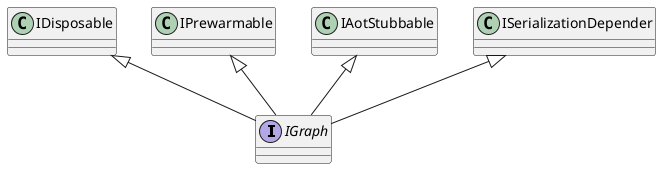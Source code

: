 @startuml
interface IGraph {
}
IDisposable <|-- IGraph
IPrewarmable <|-- IGraph
IAotStubbable <|-- IGraph
ISerializationDepender <|-- IGraph
@enduml
